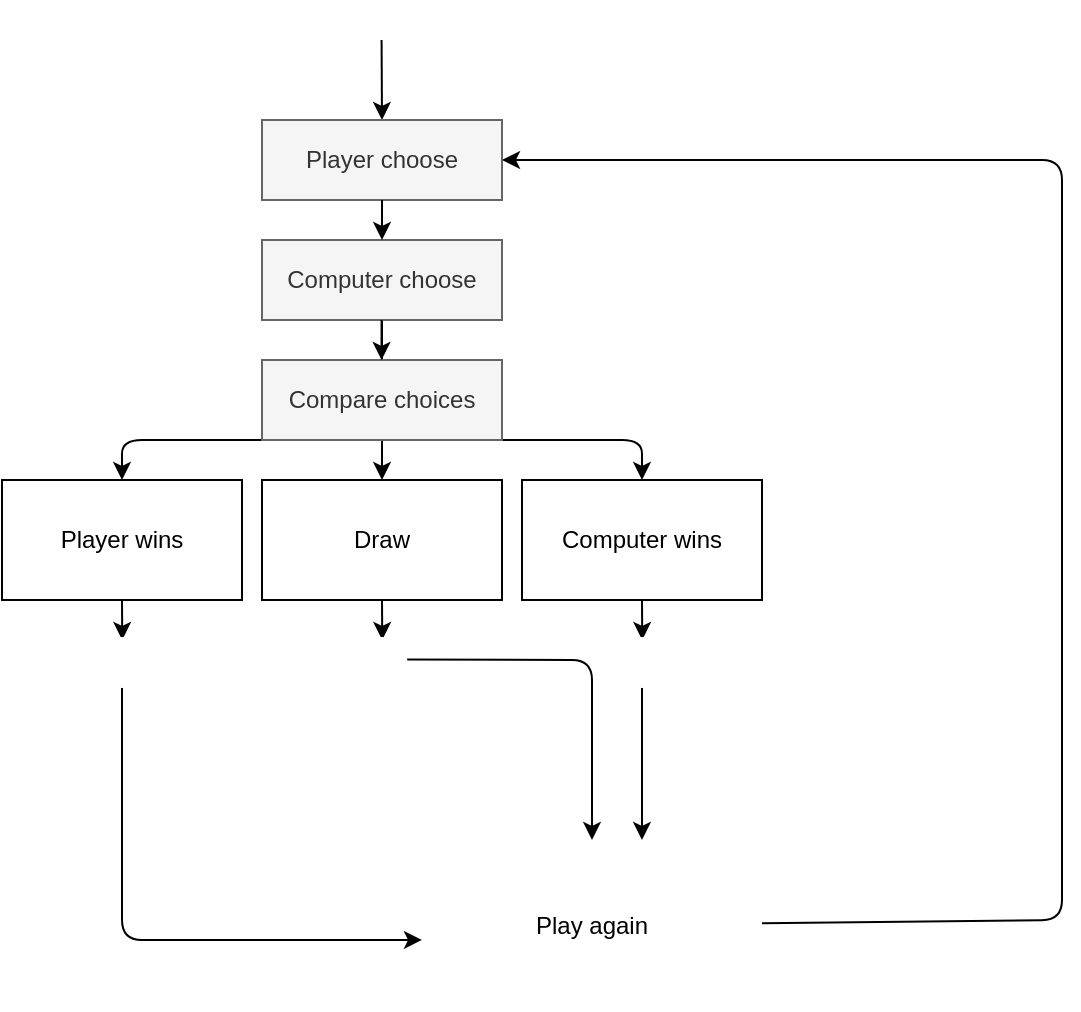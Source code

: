 <mxfile>
    <diagram id="e-5fe6R6oOYhPCf40IcT" name="Page-1">
        <mxGraphModel dx="621" dy="532" grid="1" gridSize="10" guides="1" tooltips="1" connect="1" arrows="1" fold="1" page="1" pageScale="1" pageWidth="1169" pageHeight="827" background="#ffffff" math="0" shadow="0">
            <root>
                <mxCell id="0"/>
                <mxCell id="1" parent="0"/>
                <mxCell id="2" value="" style="ellipse;whiteSpace=wrap;html=1;aspect=fixed;strokeColor=none;" vertex="1" parent="1">
                    <mxGeometry x="570" y="100" width="20" height="20" as="geometry"/>
                </mxCell>
                <mxCell id="3" value="" style="endArrow=classic;html=1;strokeColor=#000000;" edge="1" parent="1">
                    <mxGeometry width="50" height="50" relative="1" as="geometry">
                        <mxPoint x="579.79" y="120" as="sourcePoint"/>
                        <mxPoint x="580" y="160" as="targetPoint"/>
                    </mxGeometry>
                </mxCell>
                <mxCell id="4" value="Player choose" style="rounded=0;whiteSpace=wrap;html=1;fillColor=#f5f5f5;strokeColor=#666666;fontColor=#333333;" vertex="1" parent="1">
                    <mxGeometry x="520" y="160" width="120" height="40" as="geometry"/>
                </mxCell>
                <mxCell id="13" value="" style="edgeStyle=none;html=1;strokeColor=#000000;" edge="1" parent="1" source="5" target="11">
                    <mxGeometry relative="1" as="geometry"/>
                </mxCell>
                <mxCell id="5" value="Computer choose" style="rounded=0;whiteSpace=wrap;html=1;fillColor=#f5f5f5;strokeColor=#666666;fontColor=#333333;" vertex="1" parent="1">
                    <mxGeometry x="520" y="220" width="120" height="40" as="geometry"/>
                </mxCell>
                <mxCell id="6" value="" style="endArrow=classic;html=1;strokeColor=#000000;exitX=0.5;exitY=1;exitDx=0;exitDy=0;" edge="1" parent="1" source="4">
                    <mxGeometry width="50" height="50" relative="1" as="geometry">
                        <mxPoint x="579.6" y="190" as="sourcePoint"/>
                        <mxPoint x="580" y="220" as="targetPoint"/>
                    </mxGeometry>
                </mxCell>
                <mxCell id="14" style="edgeStyle=none;html=1;exitX=0.75;exitY=1;exitDx=0;exitDy=0;entryX=0.5;entryY=0;entryDx=0;entryDy=0;strokeColor=#000000;" edge="1" parent="1" source="7" target="10">
                    <mxGeometry relative="1" as="geometry">
                        <Array as="points">
                            <mxPoint x="710" y="320"/>
                        </Array>
                    </mxGeometry>
                </mxCell>
                <mxCell id="15" style="edgeStyle=none;html=1;exitX=0;exitY=1;exitDx=0;exitDy=0;entryX=0.5;entryY=0;entryDx=0;entryDy=0;strokeColor=#000000;" edge="1" parent="1" source="7" target="9">
                    <mxGeometry relative="1" as="geometry">
                        <Array as="points">
                            <mxPoint x="450" y="320"/>
                        </Array>
                    </mxGeometry>
                </mxCell>
                <mxCell id="7" value="Compare choices" style="rounded=0;whiteSpace=wrap;html=1;fillColor=#f5f5f5;strokeColor=#666666;fontColor=#333333;" vertex="1" parent="1">
                    <mxGeometry x="520" y="280" width="120" height="40" as="geometry"/>
                </mxCell>
                <mxCell id="8" value="" style="endArrow=classic;html=1;strokeColor=#000000;exitX=0.5;exitY=1;exitDx=0;exitDy=0;" edge="1" parent="1">
                    <mxGeometry width="50" height="50" relative="1" as="geometry">
                        <mxPoint x="579.77" y="260" as="sourcePoint"/>
                        <mxPoint x="579.77" y="280" as="targetPoint"/>
                    </mxGeometry>
                </mxCell>
                <mxCell id="16" style="edgeStyle=none;html=1;exitX=0.5;exitY=1;exitDx=0;exitDy=0;strokeColor=#000000;" edge="1" parent="1" source="9">
                    <mxGeometry relative="1" as="geometry">
                        <mxPoint x="450.125" y="420.0" as="targetPoint"/>
                    </mxGeometry>
                </mxCell>
                <mxCell id="9" value="Player wins" style="rounded=0;whiteSpace=wrap;html=1;strokeColor=#000000;" vertex="1" parent="1">
                    <mxGeometry x="390" y="340" width="120" height="60" as="geometry"/>
                </mxCell>
                <mxCell id="17" style="edgeStyle=none;html=1;exitX=0.5;exitY=1;exitDx=0;exitDy=0;strokeColor=#000000;" edge="1" parent="1" source="10">
                    <mxGeometry relative="1" as="geometry">
                        <mxPoint x="710.125" y="420.0" as="targetPoint"/>
                    </mxGeometry>
                </mxCell>
                <mxCell id="10" value="Computer wins" style="rounded=0;whiteSpace=wrap;html=1;strokeColor=#000000;" vertex="1" parent="1">
                    <mxGeometry x="650" y="340" width="120" height="60" as="geometry"/>
                </mxCell>
                <mxCell id="18" style="edgeStyle=none;html=1;exitX=0.5;exitY=1;exitDx=0;exitDy=0;strokeColor=#000000;" edge="1" parent="1" source="11">
                    <mxGeometry relative="1" as="geometry">
                        <mxPoint x="580.125" y="420.0" as="targetPoint"/>
                    </mxGeometry>
                </mxCell>
                <mxCell id="11" value="Draw" style="rounded=0;whiteSpace=wrap;html=1;strokeColor=#000000;" vertex="1" parent="1">
                    <mxGeometry x="520" y="340" width="120" height="60" as="geometry"/>
                </mxCell>
                <mxCell id="24" style="edgeStyle=none;html=1;entryX=0;entryY=0.588;entryDx=0;entryDy=0;entryPerimeter=0;strokeColor=#000000;" edge="1" parent="1" source="20" target="23">
                    <mxGeometry relative="1" as="geometry">
                        <Array as="points">
                            <mxPoint x="450" y="570"/>
                        </Array>
                    </mxGeometry>
                </mxCell>
                <mxCell id="20" value="" style="ellipse;shape=doubleEllipse;whiteSpace=wrap;html=1;aspect=fixed;strokeWidth=3;strokeColor=#FFFFFF;" vertex="1" parent="1">
                    <mxGeometry x="438.75" y="420" width="22.5" height="22.5" as="geometry"/>
                </mxCell>
                <mxCell id="27" style="edgeStyle=none;html=1;entryX=0.5;entryY=0;entryDx=0;entryDy=0;strokeColor=#000000;exitX=0.999;exitY=0.431;exitDx=0;exitDy=0;exitPerimeter=0;" edge="1" parent="1" source="21" target="23">
                    <mxGeometry relative="1" as="geometry">
                        <Array as="points">
                            <mxPoint x="685" y="430"/>
                        </Array>
                    </mxGeometry>
                </mxCell>
                <mxCell id="21" value="" style="ellipse;shape=doubleEllipse;whiteSpace=wrap;html=1;aspect=fixed;strokeWidth=3;strokeColor=#FFFFFF;" vertex="1" parent="1">
                    <mxGeometry x="568.75" y="420" width="22.5" height="22.5" as="geometry"/>
                </mxCell>
                <mxCell id="28" style="edgeStyle=none;html=1;entryX=0.647;entryY=0;entryDx=0;entryDy=0;entryPerimeter=0;strokeColor=#000000;" edge="1" parent="1" source="22" target="23">
                    <mxGeometry relative="1" as="geometry"/>
                </mxCell>
                <mxCell id="22" value="" style="ellipse;shape=doubleEllipse;whiteSpace=wrap;html=1;aspect=fixed;strokeWidth=3;strokeColor=#FFFFFF;" vertex="1" parent="1">
                    <mxGeometry x="698.75" y="420" width="22.5" height="22.5" as="geometry"/>
                </mxCell>
                <mxCell id="29" style="edgeStyle=none;html=1;entryX=1;entryY=0.5;entryDx=0;entryDy=0;strokeColor=#000000;" edge="1" parent="1" source="23" target="4">
                    <mxGeometry relative="1" as="geometry">
                        <Array as="points">
                            <mxPoint x="920" y="560"/>
                            <mxPoint x="920" y="180"/>
                        </Array>
                    </mxGeometry>
                </mxCell>
                <mxCell id="23" value="Play again" style="rounded=0;whiteSpace=wrap;html=1;sketch=0;strokeWidth=3;strokeColor=none;" vertex="1" parent="1">
                    <mxGeometry x="600" y="520" width="170" height="85" as="geometry"/>
                </mxCell>
            </root>
        </mxGraphModel>
    </diagram>
</mxfile>